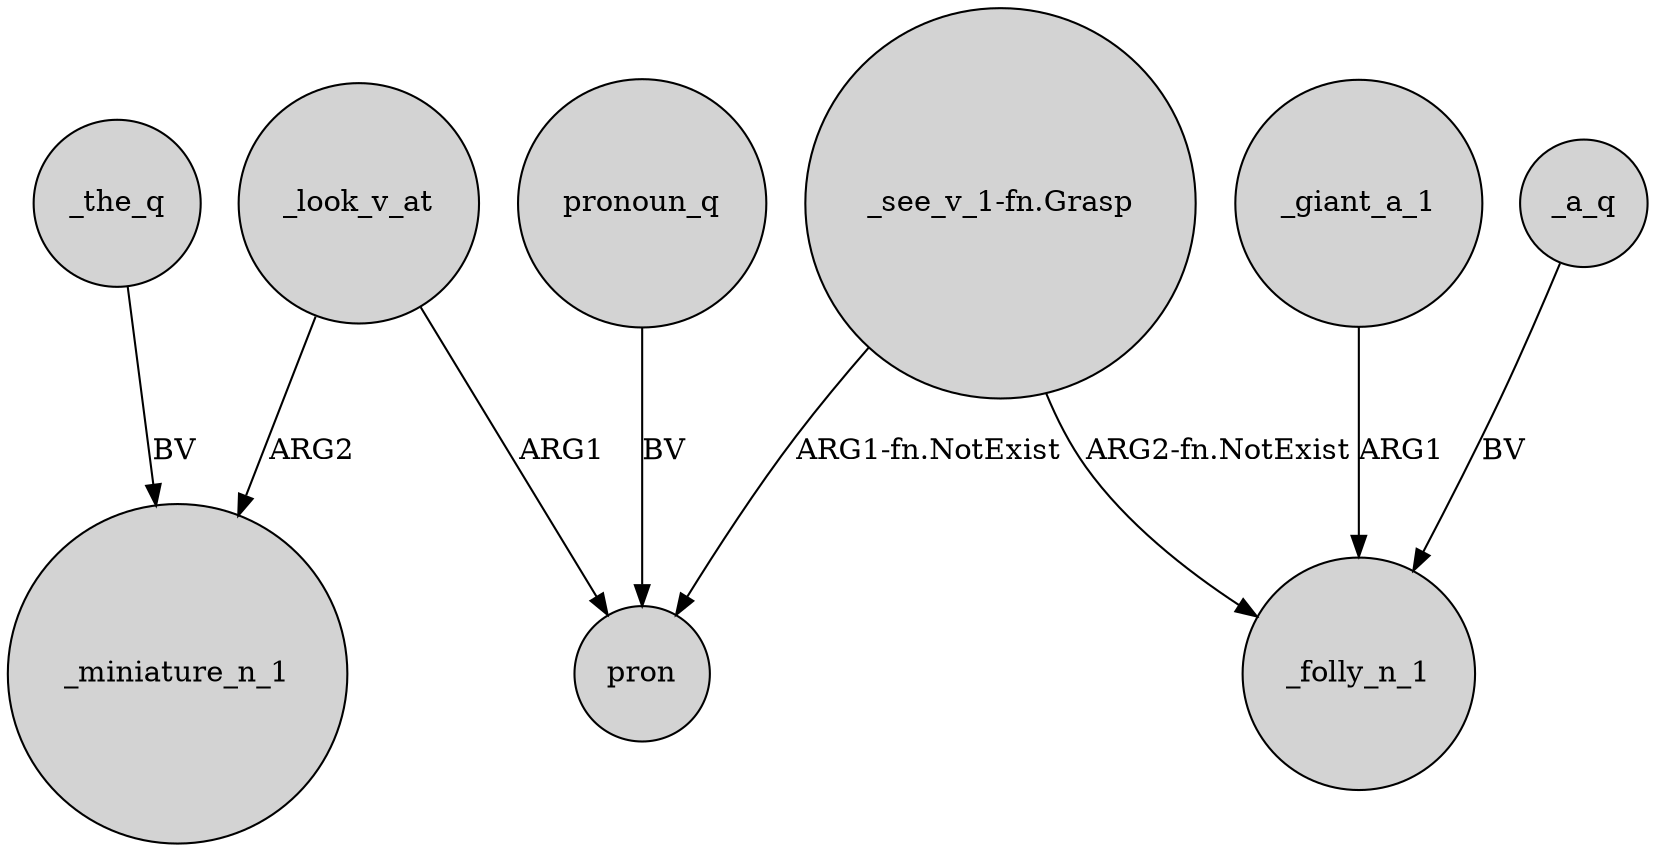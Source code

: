 digraph {
	node [shape=circle style=filled]
	_look_v_at -> _miniature_n_1 [label=ARG2]
	"_see_v_1-fn.Grasp" -> _folly_n_1 [label="ARG2-fn.NotExist"]
	"_see_v_1-fn.Grasp" -> pron [label="ARG1-fn.NotExist"]
	_the_q -> _miniature_n_1 [label=BV]
	_a_q -> _folly_n_1 [label=BV]
	_look_v_at -> pron [label=ARG1]
	_giant_a_1 -> _folly_n_1 [label=ARG1]
	pronoun_q -> pron [label=BV]
}
